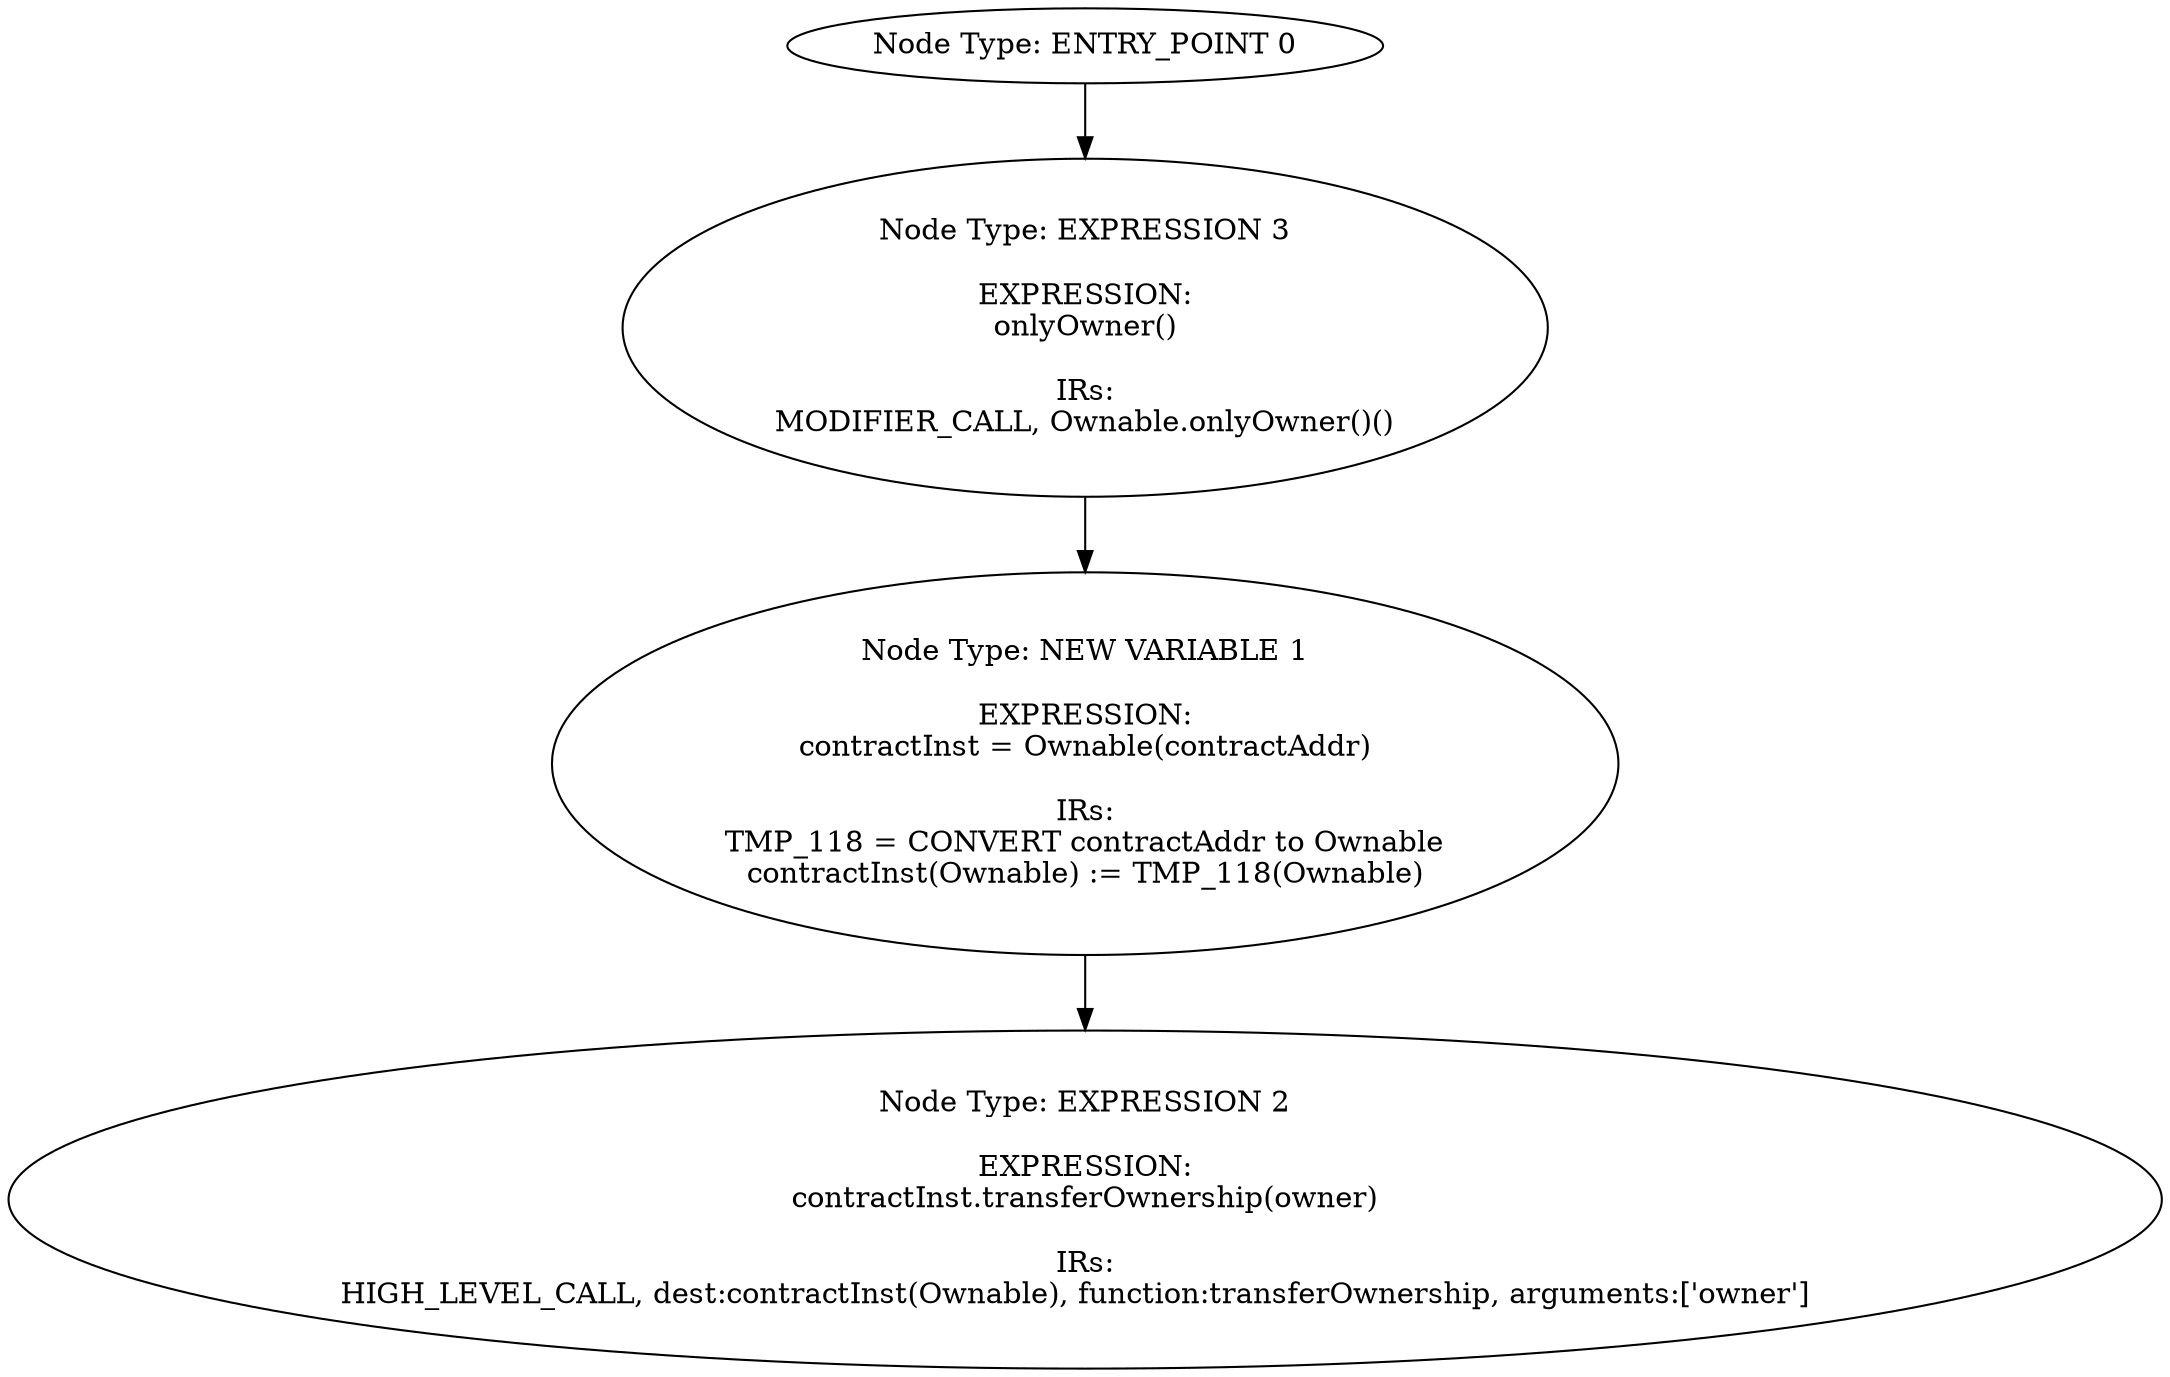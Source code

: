 digraph{
0[label="Node Type: ENTRY_POINT 0
"];
0->3;
1[label="Node Type: NEW VARIABLE 1

EXPRESSION:
contractInst = Ownable(contractAddr)

IRs:
TMP_118 = CONVERT contractAddr to Ownable
contractInst(Ownable) := TMP_118(Ownable)"];
1->2;
2[label="Node Type: EXPRESSION 2

EXPRESSION:
contractInst.transferOwnership(owner)

IRs:
HIGH_LEVEL_CALL, dest:contractInst(Ownable), function:transferOwnership, arguments:['owner']  "];
3[label="Node Type: EXPRESSION 3

EXPRESSION:
onlyOwner()

IRs:
MODIFIER_CALL, Ownable.onlyOwner()()"];
3->1;
}
